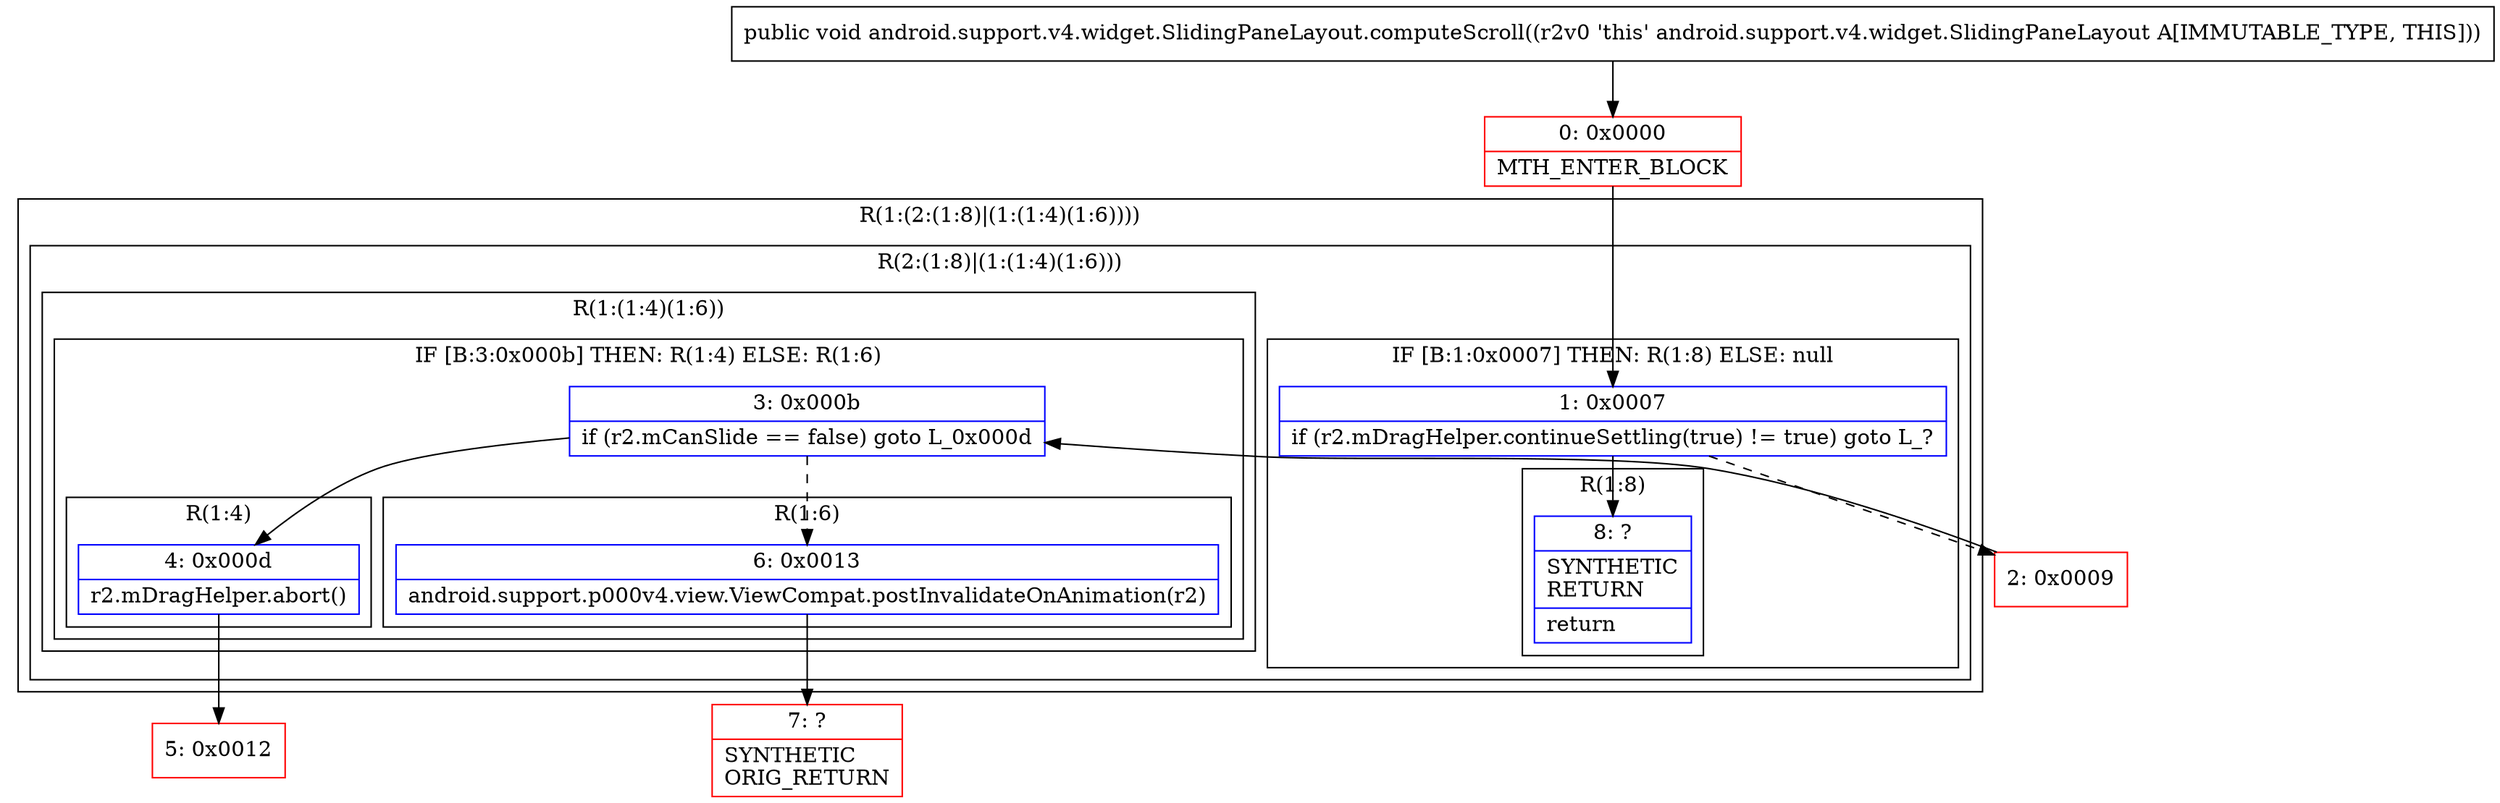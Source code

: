 digraph "CFG forandroid.support.v4.widget.SlidingPaneLayout.computeScroll()V" {
subgraph cluster_Region_725196451 {
label = "R(1:(2:(1:8)|(1:(1:4)(1:6))))";
node [shape=record,color=blue];
subgraph cluster_Region_40440163 {
label = "R(2:(1:8)|(1:(1:4)(1:6)))";
node [shape=record,color=blue];
subgraph cluster_IfRegion_1034342962 {
label = "IF [B:1:0x0007] THEN: R(1:8) ELSE: null";
node [shape=record,color=blue];
Node_1 [shape=record,label="{1\:\ 0x0007|if (r2.mDragHelper.continueSettling(true) != true) goto L_?\l}"];
subgraph cluster_Region_1220666447 {
label = "R(1:8)";
node [shape=record,color=blue];
Node_8 [shape=record,label="{8\:\ ?|SYNTHETIC\lRETURN\l|return\l}"];
}
}
subgraph cluster_Region_803911538 {
label = "R(1:(1:4)(1:6))";
node [shape=record,color=blue];
subgraph cluster_IfRegion_1698847205 {
label = "IF [B:3:0x000b] THEN: R(1:4) ELSE: R(1:6)";
node [shape=record,color=blue];
Node_3 [shape=record,label="{3\:\ 0x000b|if (r2.mCanSlide == false) goto L_0x000d\l}"];
subgraph cluster_Region_1862148157 {
label = "R(1:4)";
node [shape=record,color=blue];
Node_4 [shape=record,label="{4\:\ 0x000d|r2.mDragHelper.abort()\l}"];
}
subgraph cluster_Region_702169649 {
label = "R(1:6)";
node [shape=record,color=blue];
Node_6 [shape=record,label="{6\:\ 0x0013|android.support.p000v4.view.ViewCompat.postInvalidateOnAnimation(r2)\l}"];
}
}
}
}
}
Node_0 [shape=record,color=red,label="{0\:\ 0x0000|MTH_ENTER_BLOCK\l}"];
Node_2 [shape=record,color=red,label="{2\:\ 0x0009}"];
Node_5 [shape=record,color=red,label="{5\:\ 0x0012}"];
Node_7 [shape=record,color=red,label="{7\:\ ?|SYNTHETIC\lORIG_RETURN\l}"];
MethodNode[shape=record,label="{public void android.support.v4.widget.SlidingPaneLayout.computeScroll((r2v0 'this' android.support.v4.widget.SlidingPaneLayout A[IMMUTABLE_TYPE, THIS])) }"];
MethodNode -> Node_0;
Node_1 -> Node_2[style=dashed];
Node_1 -> Node_8;
Node_3 -> Node_4;
Node_3 -> Node_6[style=dashed];
Node_4 -> Node_5;
Node_6 -> Node_7;
Node_0 -> Node_1;
Node_2 -> Node_3;
}

